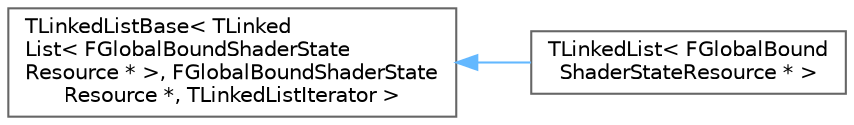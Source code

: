 digraph "Graphical Class Hierarchy"
{
 // INTERACTIVE_SVG=YES
 // LATEX_PDF_SIZE
  bgcolor="transparent";
  edge [fontname=Helvetica,fontsize=10,labelfontname=Helvetica,labelfontsize=10];
  node [fontname=Helvetica,fontsize=10,shape=box,height=0.2,width=0.4];
  rankdir="LR";
  Node0 [id="Node000000",label="TLinkedListBase\< TLinked\lList\< FGlobalBoundShaderState\lResource * \>, FGlobalBoundShaderState\lResource *, TLinkedListIterator \>",height=0.2,width=0.4,color="grey40", fillcolor="white", style="filled",URL="$d7/da3/classTLinkedListBase.html",tooltip=" "];
  Node0 -> Node1 [id="edge6383_Node000000_Node000001",dir="back",color="steelblue1",style="solid",tooltip=" "];
  Node1 [id="Node000001",label="TLinkedList\< FGlobalBound\lShaderStateResource * \>",height=0.2,width=0.4,color="grey40", fillcolor="white", style="filled",URL="$de/dab/classTLinkedList.html",tooltip=" "];
}
